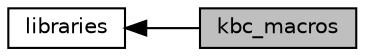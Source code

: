 digraph "kbc_macros"
{
  edge [fontname="Helvetica",fontsize="10",labelfontname="Helvetica",labelfontsize="10"];
  node [fontname="Helvetica",fontsize="10",shape=box];
  rankdir=LR;
  Node1 [label="kbc_macros",height=0.2,width=0.4,color="black", fillcolor="grey75", style="filled", fontcolor="black",tooltip=" "];
  Node2 [label="libraries",height=0.2,width=0.4,color="black", fillcolor="white", style="filled",URL="$group__libraries.html",tooltip=" "];
  Node2->Node1 [shape=plaintext, dir="back", style="solid"];
}
